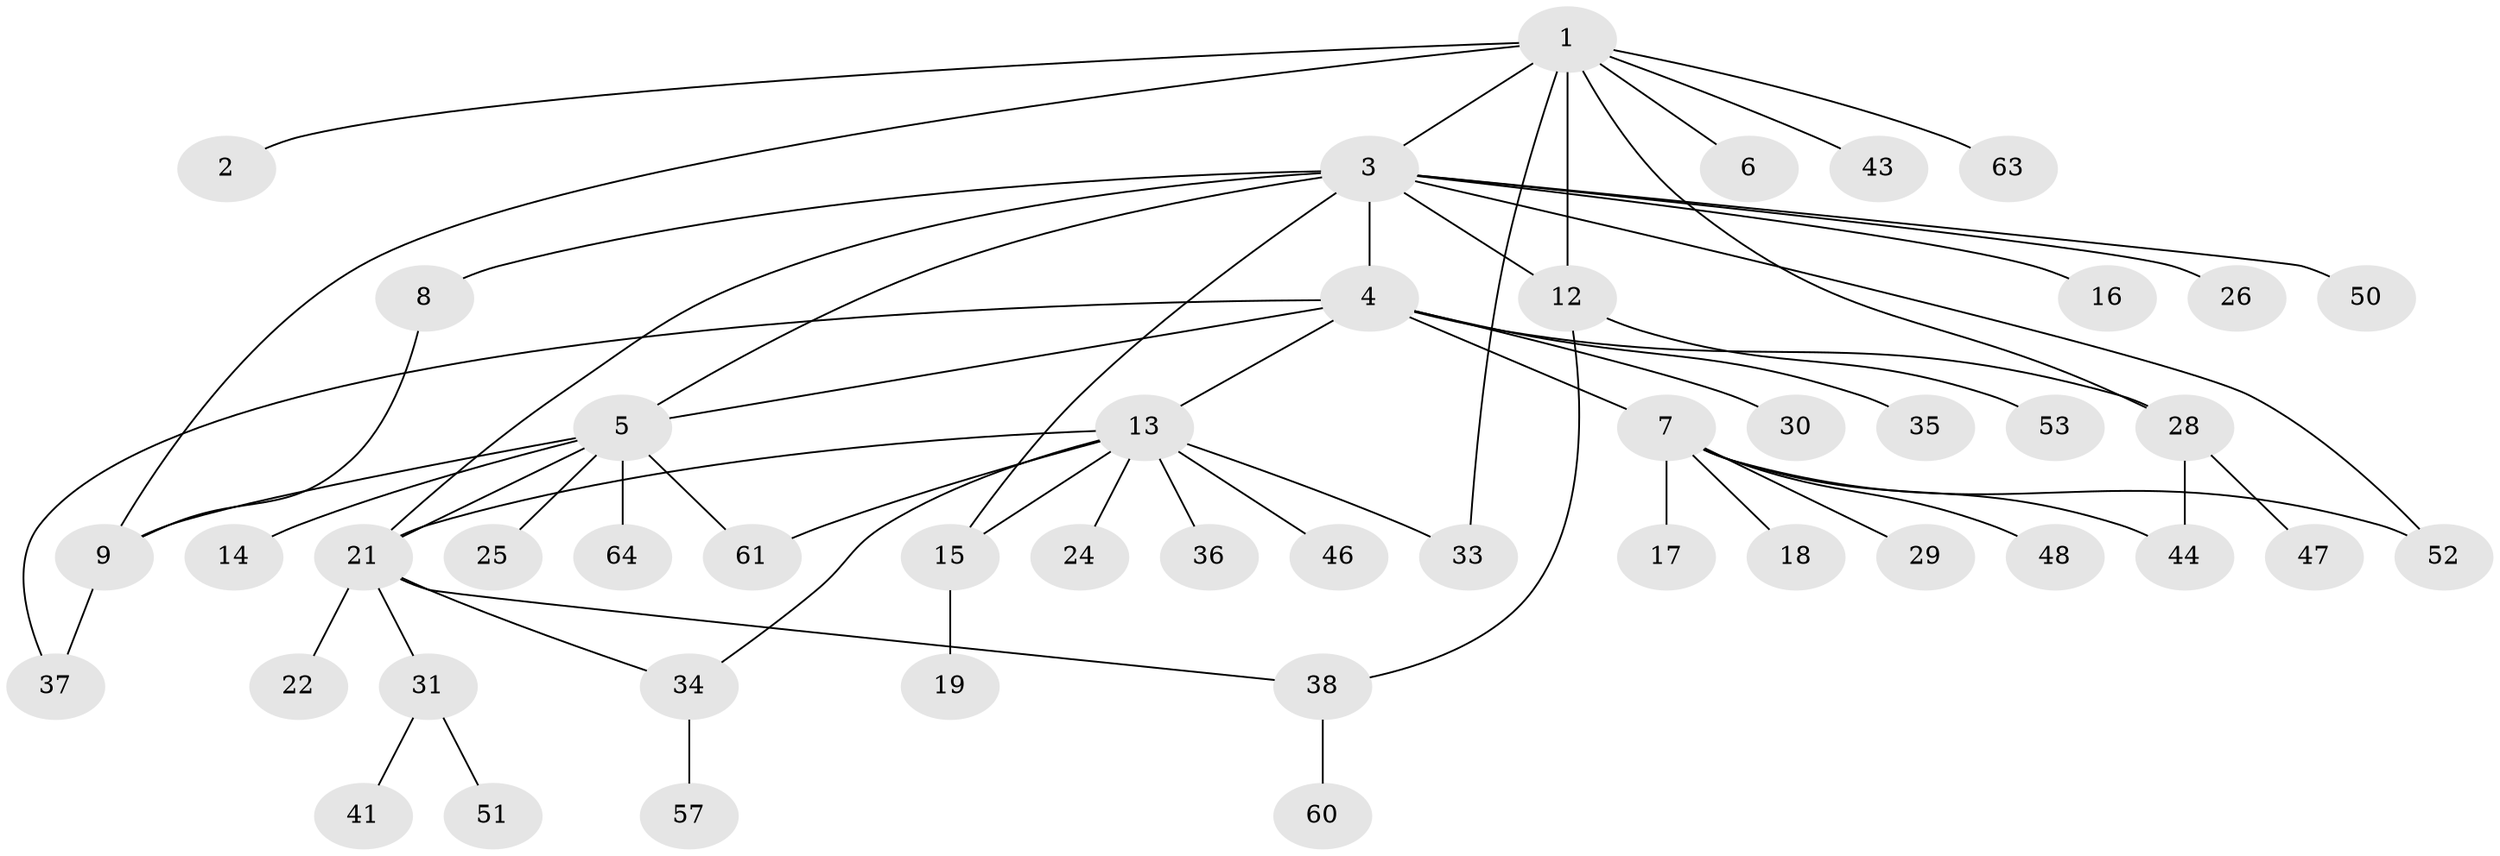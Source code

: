 // Generated by graph-tools (version 1.1) at 2025/51/02/27/25 19:51:58]
// undirected, 47 vertices, 61 edges
graph export_dot {
graph [start="1"]
  node [color=gray90,style=filled];
  1 [super="+32"];
  2;
  3 [super="+20"];
  4 [super="+23"];
  5 [super="+65"];
  6;
  7 [super="+11"];
  8;
  9 [super="+10"];
  12 [super="+55"];
  13 [super="+56"];
  14;
  15;
  16;
  17 [super="+49"];
  18;
  19;
  21 [super="+27"];
  22;
  24;
  25;
  26;
  28 [super="+54"];
  29 [super="+40"];
  30 [super="+42"];
  31 [super="+59"];
  33 [super="+39"];
  34;
  35;
  36;
  37;
  38;
  41;
  43;
  44 [super="+45"];
  46;
  47 [super="+62"];
  48;
  50 [super="+58"];
  51;
  52;
  53;
  57;
  60;
  61;
  63;
  64;
  1 -- 2;
  1 -- 3;
  1 -- 6;
  1 -- 9;
  1 -- 12;
  1 -- 33;
  1 -- 43;
  1 -- 63;
  1 -- 28;
  3 -- 4;
  3 -- 8;
  3 -- 15;
  3 -- 16;
  3 -- 26;
  3 -- 50;
  3 -- 52;
  3 -- 12;
  3 -- 5;
  3 -- 21;
  4 -- 5;
  4 -- 7;
  4 -- 13 [weight=2];
  4 -- 28;
  4 -- 37;
  4 -- 35;
  4 -- 30 [weight=2];
  5 -- 9;
  5 -- 14;
  5 -- 21;
  5 -- 25;
  5 -- 61;
  5 -- 64;
  7 -- 48;
  7 -- 17;
  7 -- 18;
  7 -- 52;
  7 -- 29;
  7 -- 44;
  8 -- 9;
  9 -- 37;
  12 -- 53;
  12 -- 38;
  13 -- 15;
  13 -- 24;
  13 -- 33;
  13 -- 34;
  13 -- 36;
  13 -- 46;
  13 -- 21;
  13 -- 61;
  15 -- 19;
  21 -- 22;
  21 -- 31;
  21 -- 34;
  21 -- 38;
  28 -- 44;
  28 -- 47;
  31 -- 41;
  31 -- 51;
  34 -- 57;
  38 -- 60;
}

